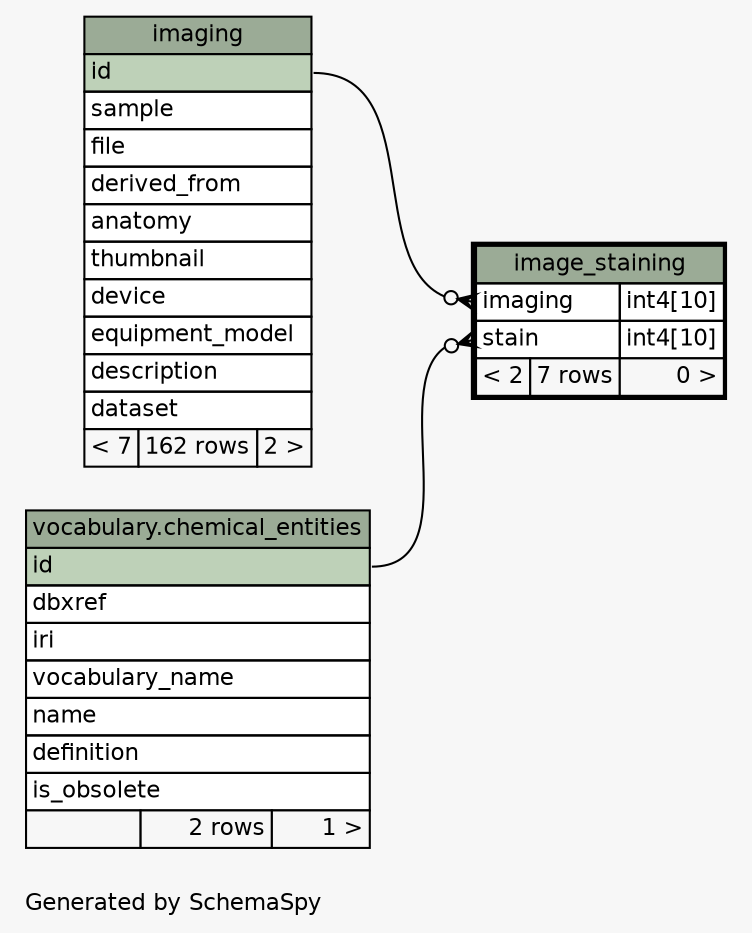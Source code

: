 // dot 2.38.0 on Linux 4.4.0-53-generic
// SchemaSpy rev 590
digraph "oneDegreeRelationshipsDiagram" {
  graph [
    rankdir="RL"
    bgcolor="#f7f7f7"
    label="\nGenerated by SchemaSpy"
    labeljust="l"
    nodesep="0.18"
    ranksep="0.46"
    fontname="Helvetica"
    fontsize="11"
  ];
  node [
    fontname="Helvetica"
    fontsize="11"
    shape="plaintext"
  ];
  edge [
    arrowsize="0.8"
  ];
  "image_staining":"imaging":w -> "imaging":"id":e [arrowhead=none dir=back arrowtail=crowodot];
  "image_staining":"stain":w -> "vocabulary.chemical_entities":"id":e [arrowhead=none dir=back arrowtail=crowodot];
  "vocabulary.chemical_entities" [
    label=<
    <TABLE BORDER="0" CELLBORDER="1" CELLSPACING="0" BGCOLOR="#ffffff">
      <TR><TD COLSPAN="3" BGCOLOR="#9bab96" ALIGN="CENTER">vocabulary.chemical_entities</TD></TR>
      <TR><TD PORT="id" COLSPAN="3" BGCOLOR="#bed1b8" ALIGN="LEFT">id</TD></TR>
      <TR><TD PORT="dbxref" COLSPAN="3" ALIGN="LEFT">dbxref</TD></TR>
      <TR><TD PORT="iri" COLSPAN="3" ALIGN="LEFT">iri</TD></TR>
      <TR><TD PORT="vocabulary_name" COLSPAN="3" ALIGN="LEFT">vocabulary_name</TD></TR>
      <TR><TD PORT="name" COLSPAN="3" ALIGN="LEFT">name</TD></TR>
      <TR><TD PORT="definition" COLSPAN="3" ALIGN="LEFT">definition</TD></TR>
      <TR><TD PORT="is_obsolete" COLSPAN="3" ALIGN="LEFT">is_obsolete</TD></TR>
      <TR><TD ALIGN="LEFT" BGCOLOR="#f7f7f7">  </TD><TD ALIGN="RIGHT" BGCOLOR="#f7f7f7">2 rows</TD><TD ALIGN="RIGHT" BGCOLOR="#f7f7f7">1 &gt;</TD></TR>
    </TABLE>>
    tooltip="vocabulary.chemical_entities"
  ];
  "image_staining" [
    label=<
    <TABLE BORDER="2" CELLBORDER="1" CELLSPACING="0" BGCOLOR="#ffffff">
      <TR><TD COLSPAN="3" BGCOLOR="#9bab96" ALIGN="CENTER">image_staining</TD></TR>
      <TR><TD PORT="imaging" COLSPAN="2" ALIGN="LEFT">imaging</TD><TD PORT="imaging.type" ALIGN="LEFT">int4[10]</TD></TR>
      <TR><TD PORT="stain" COLSPAN="2" ALIGN="LEFT">stain</TD><TD PORT="stain.type" ALIGN="LEFT">int4[10]</TD></TR>
      <TR><TD ALIGN="LEFT" BGCOLOR="#f7f7f7">&lt; 2</TD><TD ALIGN="RIGHT" BGCOLOR="#f7f7f7">7 rows</TD><TD ALIGN="RIGHT" BGCOLOR="#f7f7f7">0 &gt;</TD></TR>
    </TABLE>>
    URL="image_staining.html"
    tooltip="image_staining"
  ];
  "imaging" [
    label=<
    <TABLE BORDER="0" CELLBORDER="1" CELLSPACING="0" BGCOLOR="#ffffff">
      <TR><TD COLSPAN="3" BGCOLOR="#9bab96" ALIGN="CENTER">imaging</TD></TR>
      <TR><TD PORT="id" COLSPAN="3" BGCOLOR="#bed1b8" ALIGN="LEFT">id</TD></TR>
      <TR><TD PORT="sample" COLSPAN="3" ALIGN="LEFT">sample</TD></TR>
      <TR><TD PORT="file" COLSPAN="3" ALIGN="LEFT">file</TD></TR>
      <TR><TD PORT="derived_from" COLSPAN="3" ALIGN="LEFT">derived_from</TD></TR>
      <TR><TD PORT="anatomy" COLSPAN="3" ALIGN="LEFT">anatomy</TD></TR>
      <TR><TD PORT="thumbnail" COLSPAN="3" ALIGN="LEFT">thumbnail</TD></TR>
      <TR><TD PORT="device" COLSPAN="3" ALIGN="LEFT">device</TD></TR>
      <TR><TD PORT="equipment_model" COLSPAN="3" ALIGN="LEFT">equipment_model</TD></TR>
      <TR><TD PORT="description" COLSPAN="3" ALIGN="LEFT">description</TD></TR>
      <TR><TD PORT="dataset" COLSPAN="3" ALIGN="LEFT">dataset</TD></TR>
      <TR><TD ALIGN="LEFT" BGCOLOR="#f7f7f7">&lt; 7</TD><TD ALIGN="RIGHT" BGCOLOR="#f7f7f7">162 rows</TD><TD ALIGN="RIGHT" BGCOLOR="#f7f7f7">2 &gt;</TD></TR>
    </TABLE>>
    URL="imaging.html"
    tooltip="imaging"
  ];
}
